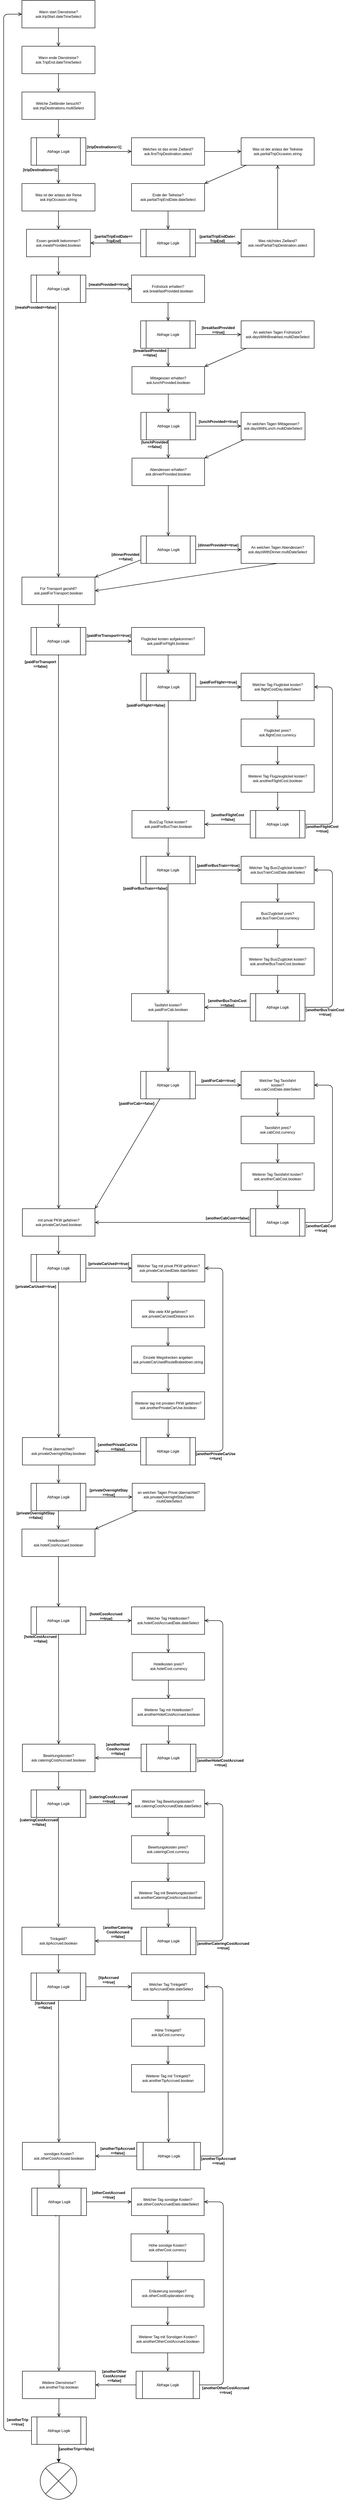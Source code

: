 <mxfile version="20.3.0" type="device"><diagram id="L4NvkSTI6OKeX2f231ty" name="Seite-1"><mxGraphModel dx="1673" dy="1018" grid="1" gridSize="10" guides="1" tooltips="1" connect="1" arrows="1" fold="1" page="1" pageScale="1" pageWidth="827" pageHeight="1169" math="0" shadow="0"><root><mxCell id="0"/><mxCell id="1" parent="0"/><mxCell id="OdwdN_yyzs8wkQzBcNnK-466" value="" style="edgeStyle=orthogonalEdgeStyle;rounded=0;orthogonalLoop=1;jettySize=auto;endArrow=open;endFill=0;fontFamily=Arial;fontSize=8;labelBackgroundColor=none;" parent="1" source="QfeDqmOQfvV1Y4iZlrYc-1" target="QfeDqmOQfvV1Y4iZlrYc-7" edge="1"><mxGeometry relative="1" as="geometry"/></mxCell><mxCell id="QfeDqmOQfvV1Y4iZlrYc-1" value="Wann start Dienstreise?&#10;ask.tripStart.dateTimeSelect" style="rounded=0;whiteSpace=wrap;fontColor=#000000;labelBackgroundColor=none;fontSize=8;fontFamily=Arial;" parent="1" vertex="1"><mxGeometry x="80" y="40" width="160" height="60" as="geometry"/></mxCell><mxCell id="OdwdN_yyzs8wkQzBcNnK-467" value="" style="edgeStyle=orthogonalEdgeStyle;rounded=0;orthogonalLoop=1;jettySize=auto;endArrow=open;endFill=0;fontFamily=Arial;fontSize=8;labelBackgroundColor=none;" parent="1" source="QfeDqmOQfvV1Y4iZlrYc-7" target="QfeDqmOQfvV1Y4iZlrYc-13" edge="1"><mxGeometry relative="1" as="geometry"/></mxCell><mxCell id="QfeDqmOQfvV1Y4iZlrYc-7" value="Wann ende Dienstreise?&#10;ask.TripEnd.dateTimeSelect" style="rounded=0;whiteSpace=wrap;fontColor=#000000;labelBackgroundColor=none;fontSize=8;fontFamily=Arial;" parent="1" vertex="1"><mxGeometry x="80" y="140" width="160" height="60" as="geometry"/></mxCell><mxCell id="OdwdN_yyzs8wkQzBcNnK-468" value="" style="edgeStyle=orthogonalEdgeStyle;rounded=0;orthogonalLoop=1;jettySize=auto;endArrow=open;endFill=0;fontFamily=Arial;fontSize=8;labelBackgroundColor=none;" parent="1" source="QfeDqmOQfvV1Y4iZlrYc-13" target="QfeDqmOQfvV1Y4iZlrYc-21" edge="1"><mxGeometry relative="1" as="geometry"/></mxCell><mxCell id="QfeDqmOQfvV1Y4iZlrYc-13" value="Welche Zielländer besucht?&#10;ask.tripDestinations.multiSelect" style="rounded=0;whiteSpace=wrap;fontColor=#000000;labelBackgroundColor=none;fontSize=8;fontFamily=Arial;" parent="1" vertex="1"><mxGeometry x="80" y="240" width="160" height="60" as="geometry"/></mxCell><mxCell id="QfeDqmOQfvV1Y4iZlrYc-23" value="[tripDestinations=1]" style="edgeStyle=orthogonalEdgeStyle;rounded=0;orthogonalLoop=1;jettySize=auto;strokeColor=default;fontStyle=1;fontColor=#000000;labelBackgroundColor=none;fontSize=8;fontFamily=Arial;endArrow=open;endFill=0;" parent="1" source="QfeDqmOQfvV1Y4iZlrYc-21" target="QfeDqmOQfvV1Y4iZlrYc-22" edge="1"><mxGeometry x="-0.5" y="-40" relative="1" as="geometry"><mxPoint as="offset"/></mxGeometry></mxCell><mxCell id="QfeDqmOQfvV1Y4iZlrYc-25" value="[tripDestinations&gt;1]" style="edgeStyle=orthogonalEdgeStyle;rounded=0;orthogonalLoop=1;jettySize=auto;strokeColor=default;fontStyle=1;fontColor=#000000;labelBackgroundColor=none;fontSize=8;fontFamily=Arial;endArrow=open;endFill=0;" parent="1" source="QfeDqmOQfvV1Y4iZlrYc-21" target="QfeDqmOQfvV1Y4iZlrYc-24" edge="1"><mxGeometry x="-0.2" y="10" relative="1" as="geometry"><mxPoint as="offset"/></mxGeometry></mxCell><mxCell id="QfeDqmOQfvV1Y4iZlrYc-21" value="Abfrage Logik" style="shape=process;whiteSpace=wrap;backgroundOutline=1;fontColor=#000000;labelBackgroundColor=none;fontSize=8;fontFamily=Arial;" parent="1" vertex="1"><mxGeometry x="100" y="340" width="120" height="60" as="geometry"/></mxCell><mxCell id="OdwdN_yyzs8wkQzBcNnK-475" value="" style="edgeStyle=none;rounded=0;orthogonalLoop=1;jettySize=auto;endArrow=open;endFill=0;fontFamily=Arial;fontSize=8;labelBackgroundColor=none;" parent="1" source="QfeDqmOQfvV1Y4iZlrYc-22" target="453" edge="1"><mxGeometry relative="1" as="geometry"/></mxCell><mxCell id="QfeDqmOQfvV1Y4iZlrYc-22" value="Was ist der anlass der Reise&#10;ask.tripOccasion.string" style="rounded=0;whiteSpace=wrap;fontColor=#000000;labelBackgroundColor=none;fontSize=8;fontFamily=Arial;" parent="1" vertex="1"><mxGeometry x="80" y="440" width="160" height="60" as="geometry"/></mxCell><mxCell id="OdwdN_yyzs8wkQzBcNnK-469" value="" style="edgeStyle=orthogonalEdgeStyle;rounded=0;orthogonalLoop=1;jettySize=auto;endArrow=open;endFill=0;fontFamily=Arial;fontSize=8;labelBackgroundColor=none;" parent="1" source="QfeDqmOQfvV1Y4iZlrYc-24" target="7" edge="1"><mxGeometry relative="1" as="geometry"/></mxCell><mxCell id="QfeDqmOQfvV1Y4iZlrYc-24" value="Welches ist das erste Zielland?&#10;ask.firstTripDestination.select" style="rounded=0;whiteSpace=wrap;fontColor=#000000;labelBackgroundColor=none;fontSize=8;fontFamily=Arial;" parent="1" vertex="1"><mxGeometry x="320" y="340" width="160" height="60" as="geometry"/></mxCell><mxCell id="OdwdN_yyzs8wkQzBcNnK-470" value="" style="rounded=0;orthogonalLoop=1;jettySize=auto;endArrow=open;endFill=0;fontFamily=Arial;fontSize=8;labelBackgroundColor=none;entryX=1;entryY=0;entryDx=0;entryDy=0;" parent="1" source="7" target="12" edge="1"><mxGeometry relative="1" as="geometry"/></mxCell><mxCell id="7" value="Was ist der anlass der Teilreise&#10;ask.partialTripOccasion.string" style="rounded=0;whiteSpace=wrap;fontColor=#000000;labelBackgroundColor=none;fontSize=8;fontFamily=Arial;" parent="1" vertex="1"><mxGeometry x="560" y="340" width="160" height="60" as="geometry"/></mxCell><mxCell id="24" value="" style="edgeStyle=none;fontStyle=1;fontColor=#000000;labelBackgroundColor=none;fontSize=8;fontFamily=Arial;endArrow=open;endFill=0;" parent="1" source="11" target="23" edge="1"><mxGeometry relative="1" as="geometry"/></mxCell><mxCell id="30" value="[partialTripEndDate&lt;&#10;TripEnd]" style="edgeLabel;align=center;verticalAlign=middle;resizable=0;points=[];fontColor=#000000;labelBackgroundColor=none;fontSize=8;fontFamily=Arial;fontStyle=1" parent="24" vertex="1" connectable="0"><mxGeometry x="0.256" y="-1" relative="1" as="geometry"><mxPoint x="-15" y="-11" as="offset"/></mxGeometry></mxCell><mxCell id="52" value="" style="edgeStyle=none;fontStyle=1;fontColor=#000000;labelBackgroundColor=none;fontSize=8;fontFamily=Arial;endArrow=open;endFill=0;" parent="1" source="11" target="453" edge="1"><mxGeometry relative="1" as="geometry"/></mxCell><mxCell id="360" value="[partialTripEndDate==&#10;TripEnd]" style="edgeLabel;align=center;verticalAlign=middle;resizable=0;points=[];fontColor=#000000;labelBackgroundColor=none;fontSize=8;fontFamily=Arial;fontStyle=1" parent="52" vertex="1" connectable="0"><mxGeometry x="-0.504" y="1" relative="1" as="geometry"><mxPoint x="-32" y="-11" as="offset"/></mxGeometry></mxCell><mxCell id="11" value="Abfrage Logik" style="shape=process;whiteSpace=wrap;backgroundOutline=1;fontColor=#000000;labelBackgroundColor=none;fontSize=8;fontFamily=Arial;" parent="1" vertex="1"><mxGeometry x="340" y="540" width="120" height="60" as="geometry"/></mxCell><mxCell id="OdwdN_yyzs8wkQzBcNnK-471" value="" style="edgeStyle=none;rounded=0;orthogonalLoop=1;jettySize=auto;endArrow=open;endFill=0;fontFamily=Arial;fontSize=8;labelBackgroundColor=none;" parent="1" source="12" target="11" edge="1"><mxGeometry relative="1" as="geometry"/></mxCell><mxCell id="12" value="Ende der Teilreise?&#10;ask.partialTripEndDate.dateSelect" style="rounded=0;whiteSpace=wrap;fontColor=#000000;labelBackgroundColor=none;fontSize=8;fontFamily=Arial;" parent="1" vertex="1"><mxGeometry x="320" y="440" width="160" height="60" as="geometry"/></mxCell><mxCell id="OdwdN_yyzs8wkQzBcNnK-473" value="" style="edgeStyle=none;rounded=0;orthogonalLoop=1;jettySize=auto;endArrow=open;endFill=0;fontFamily=Arial;fontSize=8;labelBackgroundColor=none;" parent="1" source="23" target="7" edge="1"><mxGeometry relative="1" as="geometry"/></mxCell><mxCell id="23" value="Was nächstes Zielland?&#10;ask.nextPartialTripDestination.select" style="rounded=0;whiteSpace=wrap;fontColor=#000000;labelBackgroundColor=none;fontSize=8;fontFamily=Arial;" parent="1" vertex="1"><mxGeometry x="560" y="540" width="160" height="60" as="geometry"/></mxCell><mxCell id="OdwdN_yyzs8wkQzBcNnK-476" value="" style="edgeStyle=none;rounded=0;orthogonalLoop=1;jettySize=auto;endArrow=open;endFill=0;fontFamily=Arial;fontSize=8;labelBackgroundColor=none;" parent="1" source="51" target="55" edge="1"><mxGeometry relative="1" as="geometry"/></mxCell><mxCell id="51" value="Frühstück erhalten?&#10;ask.breakfastProvided.boolean" style="rounded=0;whiteSpace=wrap;fontColor=#000000;labelBackgroundColor=none;fontSize=8;fontFamily=Arial;" parent="1" vertex="1"><mxGeometry x="320" y="640" width="160" height="60" as="geometry"/></mxCell><mxCell id="59" value="[breakfastProvided&#10;==true]" style="edgeStyle=none;fontStyle=1;fontColor=#000000;labelBackgroundColor=none;fontSize=8;fontFamily=Arial;endArrow=open;endFill=0;" parent="1" source="55" target="58" edge="1"><mxGeometry y="10" relative="1" as="geometry"><mxPoint as="offset"/><mxPoint x="400.0" y="770" as="sourcePoint"/><mxPoint x="480" y="770" as="targetPoint"/></mxGeometry></mxCell><mxCell id="66" value="[breakfastProvided&#10;==false]" style="edgeStyle=none;fontStyle=1;fontColor=#000000;labelBackgroundColor=none;fontSize=8;fontFamily=Arial;endArrow=open;endFill=0;" parent="1" source="55" target="64" edge="1"><mxGeometry x="-0.51" y="-40" relative="1" as="geometry"><mxPoint as="offset"/></mxGeometry></mxCell><mxCell id="55" value="Abfrage Logik" style="shape=process;whiteSpace=wrap;backgroundOutline=1;fontColor=#000000;labelBackgroundColor=none;fontSize=8;fontFamily=Arial;" parent="1" vertex="1"><mxGeometry x="340" y="740" width="120" height="60" as="geometry"/></mxCell><mxCell id="OdwdN_yyzs8wkQzBcNnK-479" value="" style="edgeStyle=none;rounded=0;orthogonalLoop=1;jettySize=auto;endArrow=open;endFill=0;fontFamily=Arial;fontSize=8;labelBackgroundColor=none;entryX=1;entryY=0;entryDx=0;entryDy=0;" parent="1" source="58" target="64" edge="1"><mxGeometry relative="1" as="geometry"/></mxCell><mxCell id="58" value="An welchen Tagen Frühstück?&#10;ask.daysWithBreakfast.multiDateSelect" style="rounded=0;whiteSpace=wrap;fontColor=#000000;labelBackgroundColor=none;fontSize=8;fontFamily=Arial;" parent="1" vertex="1"><mxGeometry x="560" y="740" width="160" height="60" as="geometry"/></mxCell><mxCell id="OdwdN_yyzs8wkQzBcNnK-477" value="" style="edgeStyle=none;rounded=0;orthogonalLoop=1;jettySize=auto;endArrow=open;endFill=0;fontFamily=Arial;fontSize=8;labelBackgroundColor=none;" parent="1" source="64" target="71" edge="1"><mxGeometry relative="1" as="geometry"/></mxCell><mxCell id="64" value="Mittagessen erhalten?&#10;ask.lunchProvided.boolean" style="rounded=0;whiteSpace=wrap;fontColor=#000000;labelBackgroundColor=none;fontSize=8;fontFamily=Arial;" parent="1" vertex="1"><mxGeometry x="321" y="840" width="159" height="60" as="geometry"/></mxCell><mxCell id="71" value="Abfrage Logik" style="shape=process;whiteSpace=wrap;backgroundOutline=1;fontColor=#000000;labelBackgroundColor=none;fontSize=8;fontFamily=Arial;" parent="1" vertex="1"><mxGeometry x="340.5" y="940" width="120" height="60" as="geometry"/></mxCell><mxCell id="75" value="[lunchProvided==true]" style="edgeStyle=none;fontStyle=1;fontColor=#000000;labelBackgroundColor=none;fontSize=8;fontFamily=Arial;endArrow=open;endFill=0;" parent="1" source="71" target="77" edge="1"><mxGeometry x="-0.005" y="10" relative="1" as="geometry"><mxPoint x="360" y="1040" as="sourcePoint"/><mxPoint as="offset"/></mxGeometry></mxCell><mxCell id="OdwdN_yyzs8wkQzBcNnK-478" value="" style="edgeStyle=none;rounded=0;orthogonalLoop=1;jettySize=auto;endArrow=open;endFill=0;fontFamily=Arial;fontSize=8;labelBackgroundColor=none;entryX=1;entryY=0;entryDx=0;entryDy=0;" parent="1" source="77" target="82" edge="1"><mxGeometry relative="1" as="geometry"/></mxCell><mxCell id="77" value="An welchen Tagen Mittagessen?&#10;ask.daysWithLunch.multiDateSelect" style="rounded=0;whiteSpace=wrap;fontColor=#000000;labelBackgroundColor=none;fontSize=8;fontFamily=Arial;" parent="1" vertex="1"><mxGeometry x="560" y="940" width="140" height="60" as="geometry"/></mxCell><mxCell id="80" value="[lunchProvided&#10;==false]" style="edgeStyle=none;fontStyle=1;fontColor=#000000;labelBackgroundColor=none;fontSize=8;fontFamily=Arial;endArrow=open;endFill=0;" parent="1" edge="1"><mxGeometry x="-0.5" y="-31" relative="1" as="geometry"><mxPoint x="400.5" y="1000" as="sourcePoint"/><mxPoint x="1" as="offset"/><mxPoint x="400.5" y="1040" as="targetPoint"/></mxGeometry></mxCell><mxCell id="OdwdN_yyzs8wkQzBcNnK-480" value="" style="edgeStyle=none;rounded=0;orthogonalLoop=1;jettySize=auto;endArrow=open;endFill=0;fontFamily=Arial;fontSize=8;labelBackgroundColor=none;" parent="1" source="82" target="86" edge="1"><mxGeometry relative="1" as="geometry"/></mxCell><mxCell id="82" value="Abendessen erhalten?&#10;ask.dinnerProvided.boolean" style="rounded=0;whiteSpace=wrap;fontColor=#000000;labelBackgroundColor=none;fontSize=8;fontFamily=Arial;" parent="1" vertex="1"><mxGeometry x="321" y="1040" width="159" height="60" as="geometry"/></mxCell><mxCell id="OdwdN_yyzs8wkQzBcNnK-482" value="" style="edgeStyle=none;rounded=0;orthogonalLoop=1;jettySize=auto;endArrow=open;endFill=0;fontFamily=Arial;fontSize=8;labelBackgroundColor=none;entryX=1;entryY=0;entryDx=0;entryDy=0;" parent="1" source="86" target="OdwdN_yyzs8wkQzBcNnK-481" edge="1"><mxGeometry relative="1" as="geometry"/></mxCell><mxCell id="OdwdN_yyzs8wkQzBcNnK-483" value="[dinnerProvided&#10;==false]" style="edgeLabel;align=center;verticalAlign=middle;resizable=0;points=[];fontFamily=Arial;fontSize=8;labelBackgroundColor=none;fontStyle=1" parent="OdwdN_yyzs8wkQzBcNnK-482" vertex="1" connectable="0"><mxGeometry x="0.327" y="-1" relative="1" as="geometry"><mxPoint x="33" y="-31" as="offset"/></mxGeometry></mxCell><mxCell id="86" value="Abfrage Logik" style="shape=process;whiteSpace=wrap;backgroundOutline=1;fontColor=#000000;labelBackgroundColor=none;fontSize=8;fontFamily=Arial;" parent="1" vertex="1"><mxGeometry x="340.5" y="1210" width="120" height="60" as="geometry"/></mxCell><mxCell id="87" value="[dinnerProvided==true]" style="edgeStyle=none;fontStyle=1;fontColor=#000000;labelBackgroundColor=none;fontSize=8;fontFamily=Arial;endArrow=open;endFill=0;" parent="1" source="86" target="89" edge="1"><mxGeometry x="-0.005" y="10" relative="1" as="geometry"><mxPoint x="360" y="1410" as="sourcePoint"/><mxPoint as="offset"/></mxGeometry></mxCell><mxCell id="OdwdN_yyzs8wkQzBcNnK-548" style="edgeStyle=none;rounded=0;orthogonalLoop=1;jettySize=auto;html=0;labelBackgroundColor=none;fontFamily=Arial;fontSize=8;fontColor=none;endArrow=open;endFill=0;exitX=0.5;exitY=1;exitDx=0;exitDy=0;entryX=1;entryY=0.5;entryDx=0;entryDy=0;" parent="1" source="89" target="OdwdN_yyzs8wkQzBcNnK-481" edge="1"><mxGeometry relative="1" as="geometry"/></mxCell><mxCell id="89" value="An welchen Tagen Abendessen?&#10;ask.daysWithDinner.multiDateSelect" style="rounded=0;whiteSpace=wrap;fontColor=#000000;labelBackgroundColor=none;fontSize=8;fontFamily=Arial;" parent="1" vertex="1"><mxGeometry x="560" y="1210" width="160" height="60" as="geometry"/></mxCell><mxCell id="OdwdN_yyzs8wkQzBcNnK-489" value="" style="edgeStyle=none;rounded=0;orthogonalLoop=1;jettySize=auto;html=0;labelBackgroundColor=none;fontFamily=Arial;fontSize=8;fontColor=none;endArrow=open;endFill=0;" parent="1" source="93" target="102" edge="1"><mxGeometry relative="1" as="geometry"><mxPoint x="340" y="1510" as="targetPoint"/></mxGeometry></mxCell><mxCell id="93" value="Flugticket kosten aufgekommen?&#10;ask.paidForFlight.boolean" style="rounded=0;whiteSpace=wrap;fontColor=#000000;labelBackgroundColor=none;fontSize=8;fontFamily=Arial;" parent="1" vertex="1"><mxGeometry x="320" y="1410" width="160" height="60" as="geometry"/></mxCell><mxCell id="106" value="" style="edgeStyle=none;fontStyle=1;fontColor=#000000;labelBackgroundColor=none;fontSize=8;fontFamily=Arial;endArrow=open;endFill=0;" parent="1" source="102" target="OdwdN_yyzs8wkQzBcNnK-535" edge="1"><mxGeometry relative="1" as="geometry"><mxPoint x="480" y="1540" as="targetPoint"/></mxGeometry></mxCell><mxCell id="110" value="[paidForFlight==true]" style="edgeLabel;align=center;verticalAlign=middle;resizable=0;points=[];fontColor=#000000;labelBackgroundColor=none;fontSize=8;fontFamily=Arial;fontStyle=1" parent="106" vertex="1" connectable="0"><mxGeometry x="0.376" y="2" relative="1" as="geometry"><mxPoint x="-19" y="-9" as="offset"/></mxGeometry></mxCell><mxCell id="OdwdN_yyzs8wkQzBcNnK-496" style="edgeStyle=none;rounded=0;orthogonalLoop=1;jettySize=auto;html=0;labelBackgroundColor=none;fontFamily=Arial;fontSize=8;fontColor=none;endArrow=open;endFill=0;" parent="1" source="102" target="108" edge="1"><mxGeometry relative="1" as="geometry"/></mxCell><mxCell id="OdwdN_yyzs8wkQzBcNnK-497" value="&lt;span style=&quot;&quot;&gt;[&lt;/span&gt;&lt;span style=&quot;&quot;&gt;paidForFlight&lt;/span&gt;&lt;span style=&quot;&quot;&gt;==false]&lt;/span&gt;" style="edgeLabel;html=1;align=center;verticalAlign=middle;resizable=0;points=[];fontSize=8;fontFamily=Arial;fontColor=none;labelBackgroundColor=none;fontStyle=1" parent="OdwdN_yyzs8wkQzBcNnK-496" vertex="1" connectable="0"><mxGeometry x="-0.447" y="2" relative="1" as="geometry"><mxPoint x="-52" y="-57" as="offset"/></mxGeometry></mxCell><mxCell id="102" value="Abfrage Logik" style="shape=process;whiteSpace=wrap;backgroundOutline=1;fontColor=#000000;labelBackgroundColor=none;fontSize=8;fontFamily=Arial;" parent="1" vertex="1"><mxGeometry x="340.5" y="1510" width="120" height="60" as="geometry"/></mxCell><mxCell id="156" value="" style="edgeStyle=none;fontStyle=1;fontColor=#000000;labelBackgroundColor=none;fontSize=8;fontFamily=Arial;" parent="1" edge="1"><mxGeometry relative="1" as="geometry"><mxPoint x="60" y="2268" as="sourcePoint"/><mxPoint x="60" y="2268" as="targetPoint"/></mxGeometry></mxCell><mxCell id="108" value="Bus/Zug Ticket kosten?&#10;ask.paidForBusTrain.boolean" style="rounded=0;whiteSpace=wrap;fontColor=#000000;labelBackgroundColor=none;fontSize=8;fontFamily=Arial;" parent="1" vertex="1"><mxGeometry x="321" y="1810" width="159" height="60" as="geometry"/></mxCell><mxCell id="136" value="[paidForBusTrain==true]" style="edgeStyle=none;fontStyle=1;fontColor=#000000;labelBackgroundColor=none;fontSize=8;fontFamily=Arial;endArrow=open;endFill=0;" parent="1" source="138" target="200" edge="1"><mxGeometry y="10" relative="1" as="geometry"><mxPoint as="offset"/><mxPoint x="200" y="2398" as="targetPoint"/></mxGeometry></mxCell><mxCell id="137" value="&#10;[paidForBusTrain==false]&#10;" style="edgeStyle=none;fontStyle=1;fontColor=#000000;labelBackgroundColor=none;fontSize=8;fontFamily=Arial;endArrow=open;endFill=0;" parent="1" source="138" target="145" edge="1"><mxGeometry x="-0.917" y="-50" relative="1" as="geometry"><mxPoint as="offset"/></mxGeometry></mxCell><mxCell id="138" value="Abfrage Logik" style="shape=process;whiteSpace=wrap;backgroundOutline=1;fontColor=#000000;labelBackgroundColor=none;fontSize=8;fontFamily=Arial;" parent="1" vertex="1"><mxGeometry x="340" y="1910" width="120" height="60" as="geometry"/></mxCell><mxCell id="OdwdN_yyzs8wkQzBcNnK-555" value="" style="edgeStyle=none;rounded=0;orthogonalLoop=1;jettySize=auto;html=0;labelBackgroundColor=none;fontFamily=Arial;fontSize=8;fontColor=none;endArrow=open;endFill=0;" parent="1" source="145" target="162" edge="1"><mxGeometry relative="1" as="geometry"/></mxCell><mxCell id="145" value="Taxifahrt kosten?&#10;ask.paidForCab.boolean" style="rounded=0;whiteSpace=wrap;fontColor=#000000;labelBackgroundColor=none;fontSize=8;fontFamily=Arial;" parent="1" vertex="1"><mxGeometry x="320" y="2210" width="160" height="60" as="geometry"/></mxCell><mxCell id="159" value="&#10;[paidForCab==true]&#10;" style="edgeStyle=none;fontStyle=1;fontColor=#000000;labelBackgroundColor=none;fontSize=8;fontFamily=Arial;endArrow=open;endFill=0;" parent="1" source="162" target="223" edge="1"><mxGeometry y="10" relative="1" as="geometry"><mxPoint as="offset"/><mxPoint x="200" y="2966" as="targetPoint"/></mxGeometry></mxCell><mxCell id="160" value="" style="edgeStyle=none;fontStyle=1;fontColor=#000000;labelBackgroundColor=none;fontSize=8;fontFamily=Arial;endArrow=open;endFill=0;entryX=1;entryY=0;entryDx=0;entryDy=0;" parent="1" source="162" target="239" edge="1"><mxGeometry relative="1" as="geometry"><mxPoint x="60" y="3036" as="targetPoint"/></mxGeometry></mxCell><mxCell id="161" value="[paidForCab==false]" style="edgeLabel;align=center;verticalAlign=middle;resizable=0;points=[];fontColor=#000000;labelBackgroundColor=none;fontSize=8;fontFamily=Arial;fontStyle=1" parent="160" vertex="1" connectable="0"><mxGeometry x="-0.55" y="1" relative="1" as="geometry"><mxPoint x="-20" y="-45" as="offset"/></mxGeometry></mxCell><mxCell id="162" value="Abfrage Logik" style="shape=process;whiteSpace=wrap;backgroundOutline=1;fontColor=#000000;labelBackgroundColor=none;fontSize=8;fontFamily=Arial;" parent="1" vertex="1"><mxGeometry x="340" y="2380" width="120" height="60" as="geometry"/></mxCell><mxCell id="OdwdN_yyzs8wkQzBcNnK-553" value="" style="edgeStyle=none;rounded=0;orthogonalLoop=1;jettySize=auto;html=0;labelBackgroundColor=none;fontFamily=Arial;fontSize=8;fontColor=none;endArrow=open;endFill=0;" parent="1" source="195" target="205" edge="1"><mxGeometry relative="1" as="geometry"/></mxCell><mxCell id="OdwdN_yyzs8wkQzBcNnK-552" value="" style="edgeStyle=none;rounded=0;orthogonalLoop=1;jettySize=auto;html=0;labelBackgroundColor=none;fontFamily=Arial;fontSize=8;fontColor=none;endArrow=open;endFill=0;" parent="1" source="200" target="195" edge="1"><mxGeometry relative="1" as="geometry"/></mxCell><mxCell id="200" value="Welcher Tag Bus/Zugticket kosten?&#10;ask.busTrainCostDate.dateSelect" style="rounded=0;whiteSpace=wrap;fontColor=#000000;labelBackgroundColor=none;fontSize=8;fontFamily=Arial;" parent="1" vertex="1"><mxGeometry x="560" y="1910" width="160" height="60" as="geometry"/></mxCell><mxCell id="OdwdN_yyzs8wkQzBcNnK-554" value="" style="edgeStyle=none;rounded=0;orthogonalLoop=1;jettySize=auto;html=0;labelBackgroundColor=none;fontFamily=Arial;fontSize=8;fontColor=none;endArrow=open;endFill=0;" parent="1" source="205" target="210" edge="1"><mxGeometry relative="1" as="geometry"/></mxCell><mxCell id="215" value="" style="edgeStyle=none;fontStyle=1;fontColor=#000000;labelBackgroundColor=none;fontSize=8;fontFamily=Arial;endArrow=open;endFill=0;" parent="1" source="210" target="145" edge="1"><mxGeometry relative="1" as="geometry"/></mxCell><mxCell id="238" value="[anotherBusTrainCost&#10;==false]" style="edgeLabel;align=center;verticalAlign=middle;resizable=0;points=[];fontColor=#000000;labelBackgroundColor=none;fontSize=8;fontFamily=Arial;fontStyle=1" parent="215" vertex="1" connectable="0"><mxGeometry x="-0.63" y="-4" relative="1" as="geometry"><mxPoint x="-32" y="-6" as="offset"/></mxGeometry></mxCell><mxCell id="210" value="Abfrage Logik" style="shape=process;whiteSpace=wrap;backgroundOutline=1;fontColor=#000000;labelBackgroundColor=none;fontSize=8;fontFamily=Arial;" parent="1" vertex="1"><mxGeometry x="580" y="2210" width="120" height="60" as="geometry"/></mxCell><mxCell id="OdwdN_yyzs8wkQzBcNnK-557" value="" style="edgeStyle=none;rounded=0;orthogonalLoop=1;jettySize=auto;html=0;labelBackgroundColor=none;fontFamily=Arial;fontSize=8;fontColor=none;endArrow=open;endFill=0;" parent="1" source="218" target="228" edge="1"><mxGeometry relative="1" as="geometry"/></mxCell><mxCell id="218" value="Taxisfahrt preis?&#10;ask.cabCost.currency" style="rounded=0;whiteSpace=wrap;fontColor=#000000;labelBackgroundColor=none;fontSize=8;fontFamily=Arial;" parent="1" vertex="1"><mxGeometry x="560" y="2478" width="160" height="60" as="geometry"/></mxCell><mxCell id="OdwdN_yyzs8wkQzBcNnK-556" value="" style="edgeStyle=none;rounded=0;orthogonalLoop=1;jettySize=auto;html=0;labelBackgroundColor=none;fontFamily=Arial;fontSize=8;fontColor=none;endArrow=open;endFill=0;" parent="1" source="223" target="218" edge="1"><mxGeometry relative="1" as="geometry"/></mxCell><mxCell id="223" value="Welcher Tag Taxisfahrt&#10;kosten?&#10;ask.cabCostDate.dateSelect" style="rounded=0;whiteSpace=wrap;fontColor=#000000;labelBackgroundColor=none;fontSize=8;fontFamily=Arial;" parent="1" vertex="1"><mxGeometry x="560" y="2380" width="160" height="60" as="geometry"/></mxCell><mxCell id="OdwdN_yyzs8wkQzBcNnK-558" value="" style="edgeStyle=none;rounded=0;orthogonalLoop=1;jettySize=auto;html=0;labelBackgroundColor=none;fontFamily=Arial;fontSize=8;fontColor=none;endArrow=open;endFill=0;" parent="1" source="228" target="235" edge="1"><mxGeometry relative="1" as="geometry"/></mxCell><mxCell id="228" value="Weiterer Tag Taxisfahrt kosten?&#10;ask.anotherCabCost.boolean" style="rounded=0;whiteSpace=wrap;fontColor=#000000;labelBackgroundColor=none;fontSize=8;fontFamily=Arial;" parent="1" vertex="1"><mxGeometry x="560" y="2580" width="160" height="60" as="geometry"/></mxCell><mxCell id="232" value="" style="edgeStyle=none;fontStyle=1;fontColor=#000000;labelBackgroundColor=none;fontSize=8;fontFamily=Arial;endArrow=open;endFill=0;" parent="1" source="235" target="223" edge="1"><mxGeometry relative="1" as="geometry"><Array as="points"><mxPoint x="760" y="2710"/><mxPoint x="760" y="2410"/></Array></mxGeometry></mxCell><mxCell id="233" value="[anotherCabCost&#10;==true]" style="edgeLabel;align=center;verticalAlign=middle;resizable=0;points=[];fontColor=#000000;labelBackgroundColor=none;fontSize=8;fontFamily=Arial;fontStyle=1" parent="232" vertex="1" connectable="0"><mxGeometry x="-0.843" y="-2" relative="1" as="geometry"><mxPoint x="3" y="10" as="offset"/></mxGeometry></mxCell><mxCell id="234" value="" style="edgeStyle=none;fontStyle=1;fontColor=#000000;labelBackgroundColor=none;fontSize=8;fontFamily=Arial;endArrow=open;endFill=0;" parent="1" source="235" target="239" edge="1"><mxGeometry relative="1" as="geometry"><mxPoint x="120" y="3266" as="targetPoint"/></mxGeometry></mxCell><mxCell id="236" value="[anotherCabCost==false]" style="edgeLabel;align=center;verticalAlign=middle;resizable=0;points=[];fontColor=#000000;labelBackgroundColor=none;fontSize=8;fontFamily=Arial;fontStyle=1" parent="234" vertex="1" connectable="0"><mxGeometry x="-0.6" y="4" relative="1" as="geometry"><mxPoint x="18" y="-14" as="offset"/></mxGeometry></mxCell><mxCell id="235" value="Abfrage Logik" style="shape=process;whiteSpace=wrap;backgroundOutline=1;fontColor=#000000;labelBackgroundColor=none;fontSize=8;fontFamily=Arial;" parent="1" vertex="1"><mxGeometry x="580" y="2680" width="120" height="60" as="geometry"/></mxCell><mxCell id="OdwdN_yyzs8wkQzBcNnK-560" value="" style="edgeStyle=none;rounded=0;orthogonalLoop=1;jettySize=auto;html=0;labelBackgroundColor=none;fontFamily=Arial;fontSize=8;fontColor=none;endArrow=open;endFill=0;" parent="1" source="239" target="243" edge="1"><mxGeometry relative="1" as="geometry"/></mxCell><mxCell id="239" value="mit privat PKW gefahren?&#10;ask.privateCarUsed.boolean" style="rounded=0;whiteSpace=wrap;fontColor=#000000;labelBackgroundColor=none;fontSize=8;fontFamily=Arial;" parent="1" vertex="1"><mxGeometry x="81" y="2680" width="159" height="60" as="geometry"/></mxCell><mxCell id="247" value="[privateCarUsed==true]" style="edgeStyle=none;fontStyle=1;fontColor=#000000;labelBackgroundColor=none;fontSize=8;fontFamily=Arial;endArrow=open;endFill=0;" parent="1" source="243" target="246" edge="1"><mxGeometry x="-0.005" y="10" relative="1" as="geometry"><mxPoint as="offset"/></mxGeometry></mxCell><mxCell id="275" value="" style="edgeStyle=none;fontStyle=1;fontColor=#000000;labelBackgroundColor=none;fontSize=8;fontFamily=Arial;endArrow=open;endFill=0;" parent="1" source="243" target="274" edge="1"><mxGeometry relative="1" as="geometry"/></mxCell><mxCell id="OdwdN_yyzs8wkQzBcNnK-608" value="&lt;div&gt;[privateCarUsed&lt;span style=&quot;background-color: initial;&quot;&gt;==true]&lt;/span&gt;&lt;/div&gt;" style="edgeLabel;html=1;align=center;verticalAlign=middle;resizable=0;points=[];fontSize=8;fontFamily=Arial;fontColor=none;labelBackgroundColor=none;fontStyle=1" parent="275" vertex="1" connectable="0"><mxGeometry x="-0.703" y="-1" relative="1" as="geometry"><mxPoint x="-49" y="-41" as="offset"/></mxGeometry></mxCell><mxCell id="243" value="Abfrage Logik" style="shape=process;whiteSpace=wrap;backgroundOutline=1;fontColor=#000000;labelBackgroundColor=none;fontSize=8;fontFamily=Arial;" parent="1" vertex="1"><mxGeometry x="100" y="2780" width="120" height="60" as="geometry"/></mxCell><mxCell id="OdwdN_yyzs8wkQzBcNnK-563" value="" style="edgeStyle=none;rounded=0;orthogonalLoop=1;jettySize=auto;html=0;labelBackgroundColor=none;fontFamily=Arial;fontSize=8;fontColor=none;endArrow=open;endFill=0;" parent="1" source="246" target="252" edge="1"><mxGeometry relative="1" as="geometry"/></mxCell><mxCell id="246" value="Welcher Tag mit privat PKW gefahren?&#10;ask.privateCarUsedDate.dateSelect" style="rounded=0;whiteSpace=wrap;fontColor=#000000;labelBackgroundColor=none;fontSize=8;fontFamily=Arial;" parent="1" vertex="1"><mxGeometry x="320.5" y="2780" width="160" height="60" as="geometry"/></mxCell><mxCell id="OdwdN_yyzs8wkQzBcNnK-564" value="" style="edgeStyle=none;rounded=0;orthogonalLoop=1;jettySize=auto;html=0;labelBackgroundColor=none;fontFamily=Arial;fontSize=8;fontColor=none;endArrow=open;endFill=0;" parent="1" source="252" target="257" edge="1"><mxGeometry relative="1" as="geometry"/></mxCell><mxCell id="252" value="Wie viele KM gefahren?&#10;ask.privateCarUsedDistance.km" style="rounded=0;whiteSpace=wrap;fontColor=#000000;labelBackgroundColor=none;fontSize=8;fontFamily=Arial;" parent="1" vertex="1"><mxGeometry x="320" y="2880" width="160" height="60" as="geometry"/></mxCell><mxCell id="OdwdN_yyzs8wkQzBcNnK-567" value="" style="edgeStyle=none;rounded=0;orthogonalLoop=1;jettySize=auto;html=0;labelBackgroundColor=none;fontFamily=Arial;fontSize=8;fontColor=none;endArrow=open;endFill=0;" parent="1" source="257" target="262" edge="1"><mxGeometry relative="1" as="geometry"/></mxCell><mxCell id="257" value="Einzele Wegstrecken angeben&#10;ask.privateCarUsedRouteBrakedown.string" style="rounded=0;whiteSpace=wrap;fontColor=#000000;labelBackgroundColor=none;fontSize=8;fontFamily=Arial;" parent="1" vertex="1"><mxGeometry x="320" y="2980" width="160" height="60" as="geometry"/></mxCell><mxCell id="OdwdN_yyzs8wkQzBcNnK-566" value="" style="edgeStyle=none;rounded=0;orthogonalLoop=1;jettySize=auto;html=0;labelBackgroundColor=none;fontFamily=Arial;fontSize=8;fontColor=none;endArrow=open;endFill=0;" parent="1" source="262" target="267" edge="1"><mxGeometry relative="1" as="geometry"/></mxCell><mxCell id="262" value="Weiterer tag mit privaten PKW gefahren?&#10;ask.anotherPrivateCarUse.boolean" style="rounded=0;whiteSpace=wrap;fontColor=#000000;labelBackgroundColor=none;fontSize=8;fontFamily=Arial;" parent="1" vertex="1"><mxGeometry x="321" y="3080" width="159" height="60" as="geometry"/></mxCell><mxCell id="269" value="" style="edgeStyle=none;fontStyle=1;fontColor=#000000;labelBackgroundColor=none;fontSize=8;fontFamily=Arial;endArrow=open;endFill=0;" parent="1" source="267" target="246" edge="1"><mxGeometry relative="1" as="geometry"><Array as="points"><mxPoint x="520" y="3210"/><mxPoint x="520" y="2810"/></Array><mxPoint x="610" y="2790" as="targetPoint"/></mxGeometry></mxCell><mxCell id="272" value="[anotherPrivateCarUse&#10;==ture]" style="edgeLabel;align=center;verticalAlign=middle;resizable=0;points=[];fontColor=#000000;labelBackgroundColor=none;fontSize=8;fontFamily=Arial;fontStyle=1" parent="269" vertex="1" connectable="0"><mxGeometry x="-0.939" y="1" relative="1" as="geometry"><mxPoint x="29" y="11" as="offset"/></mxGeometry></mxCell><mxCell id="270" value="" style="edgeStyle=none;fontStyle=1;fontColor=#000000;labelBackgroundColor=none;fontSize=8;fontFamily=Arial;endArrow=open;endFill=0;" parent="1" source="267" target="274" edge="1"><mxGeometry relative="1" as="geometry"><mxPoint x="140" y="3864" as="targetPoint"/></mxGeometry></mxCell><mxCell id="273" value="[anotherPrivateCarUse&#10;==false]" style="edgeLabel;align=center;verticalAlign=middle;resizable=0;points=[];fontColor=#000000;labelBackgroundColor=none;fontSize=8;fontFamily=Arial;fontStyle=1" parent="270" vertex="1" connectable="0"><mxGeometry x="-0.728" y="5" relative="1" as="geometry"><mxPoint x="-37" y="-15" as="offset"/></mxGeometry></mxCell><mxCell id="267" value="Abfrage Logik" style="shape=process;whiteSpace=wrap;backgroundOutline=1;fontColor=#000000;labelBackgroundColor=none;fontSize=8;fontFamily=Arial;" parent="1" vertex="1"><mxGeometry x="340" y="3180" width="120" height="60" as="geometry"/></mxCell><mxCell id="OdwdN_yyzs8wkQzBcNnK-569" value="" style="edgeStyle=none;rounded=0;orthogonalLoop=1;jettySize=auto;html=0;labelBackgroundColor=none;fontFamily=Arial;fontSize=8;fontColor=none;endArrow=open;endFill=0;" parent="1" source="274" target="279" edge="1"><mxGeometry relative="1" as="geometry"/></mxCell><mxCell id="274" value="Privat übernachtet?&#10;ask.privateOvernightStay.boolean" style="rounded=0;whiteSpace=wrap;fontColor=#000000;labelBackgroundColor=none;fontSize=8;fontFamily=Arial;" parent="1" vertex="1"><mxGeometry x="81" y="3180" width="159" height="60" as="geometry"/></mxCell><mxCell id="282" value="[privateOvernightStay&#10;==true]" style="edgeStyle=none;fontStyle=1;fontColor=#000000;labelBackgroundColor=none;fontSize=8;fontFamily=Arial;endArrow=open;endFill=0;" parent="1" source="279" target="281" edge="1"><mxGeometry x="-0.015" y="10" relative="1" as="geometry"><mxPoint as="offset"/></mxGeometry></mxCell><mxCell id="287" value="[privateOvernightStay&#10;==false]" style="edgeStyle=none;fontStyle=1;fontColor=#000000;labelBackgroundColor=none;fontSize=8;fontFamily=Arial;endArrow=open;endFill=0;" parent="1" edge="1"><mxGeometry x="-0.5" y="-50" relative="1" as="geometry"><mxPoint as="offset"/><mxPoint x="160" y="3340" as="sourcePoint"/><mxPoint x="160" y="3380" as="targetPoint"/></mxGeometry></mxCell><mxCell id="279" value="Abfrage Logik" style="shape=process;whiteSpace=wrap;backgroundOutline=1;fontColor=#000000;labelBackgroundColor=none;fontSize=8;fontFamily=Arial;" parent="1" vertex="1"><mxGeometry x="100" y="3280" width="120" height="60" as="geometry"/></mxCell><mxCell id="281" value="an welchen Tagen Privat übernachtet?&#10;ask.privateOvernightStayDates&#10;.multiDateSelect" style="rounded=0;whiteSpace=wrap;fontColor=#000000;labelBackgroundColor=none;fontSize=8;fontFamily=Arial;" parent="1" vertex="1"><mxGeometry x="321.5" y="3280" width="159" height="60" as="geometry"/></mxCell><mxCell id="323" value="" style="edgeStyle=none;fontStyle=1;fontColor=#000000;labelBackgroundColor=none;fontSize=8;fontFamily=Arial;endArrow=open;endFill=0;" parent="1" source="292" target="308" edge="1"><mxGeometry relative="1" as="geometry"/></mxCell><mxCell id="356" value="[hotelCostAccrued&#10;==true]" style="edgeLabel;align=center;verticalAlign=middle;resizable=0;points=[];fontColor=#000000;labelBackgroundColor=none;fontSize=8;fontFamily=Arial;fontStyle=1" parent="323" vertex="1" connectable="0"><mxGeometry x="-0.536" y="-3" relative="1" as="geometry"><mxPoint x="21" y="-13" as="offset"/></mxGeometry></mxCell><mxCell id="326" value="" style="edgeStyle=none;fontStyle=1;fontColor=#000000;labelBackgroundColor=none;fontSize=8;fontFamily=Arial;endArrow=open;endFill=0;" parent="1" source="292" target="322" edge="1"><mxGeometry relative="1" as="geometry"/></mxCell><mxCell id="357" value="[hotelCostAccrued&#10;==false]" style="edgeLabel;align=center;verticalAlign=middle;resizable=0;points=[];fontColor=#000000;labelBackgroundColor=none;fontSize=8;fontFamily=Arial;fontStyle=1" parent="326" vertex="1" connectable="0"><mxGeometry x="-0.199" y="3" relative="1" as="geometry"><mxPoint x="-43" y="-86" as="offset"/></mxGeometry></mxCell><mxCell id="292" value="Abfrage Logik" style="shape=process;whiteSpace=wrap;backgroundOutline=1;fontColor=#000000;labelBackgroundColor=none;fontSize=8;fontFamily=Arial;" parent="1" vertex="1"><mxGeometry x="100" y="3550" width="120" height="60" as="geometry"/></mxCell><mxCell id="OdwdN_yyzs8wkQzBcNnK-572" value="" style="edgeStyle=none;rounded=0;orthogonalLoop=1;jettySize=auto;html=0;labelBackgroundColor=none;fontFamily=Arial;fontSize=8;fontColor=none;endArrow=open;endFill=0;" parent="1" source="303" target="313" edge="1"><mxGeometry relative="1" as="geometry"/></mxCell><mxCell id="303" value="Hotelkosten preis?&#10;ask.hotelCost.currency" style="rounded=0;whiteSpace=wrap;fontColor=#000000;labelBackgroundColor=none;fontSize=8;fontFamily=Arial;" parent="1" vertex="1"><mxGeometry x="321.5" y="3650" width="158.5" height="60" as="geometry"/></mxCell><mxCell id="OdwdN_yyzs8wkQzBcNnK-571" value="" style="edgeStyle=none;rounded=0;orthogonalLoop=1;jettySize=auto;html=0;labelBackgroundColor=none;fontFamily=Arial;fontSize=8;fontColor=none;endArrow=open;endFill=0;" parent="1" source="308" target="303" edge="1"><mxGeometry relative="1" as="geometry"/></mxCell><mxCell id="308" value="Welcher Tag Hotelkosten?&#10;ask.hotelCostAccruedDate.dateSelect" style="rounded=0;whiteSpace=wrap;fontColor=#000000;labelBackgroundColor=none;fontSize=8;fontFamily=Arial;" parent="1" vertex="1"><mxGeometry x="320" y="3550" width="160" height="60" as="geometry"/></mxCell><mxCell id="OdwdN_yyzs8wkQzBcNnK-573" value="" style="edgeStyle=none;rounded=0;orthogonalLoop=1;jettySize=auto;html=0;labelBackgroundColor=none;fontFamily=Arial;fontSize=8;fontColor=none;endArrow=open;endFill=0;" parent="1" source="313" target="321" edge="1"><mxGeometry relative="1" as="geometry"/></mxCell><mxCell id="313" value="Weiterer Tag mit Hotelkosten?&#10;ask.anotherHotelCostAccrued.boolean" style="rounded=0;whiteSpace=wrap;fontColor=#000000;labelBackgroundColor=none;fontSize=8;fontFamily=Arial;" parent="1" vertex="1"><mxGeometry x="321.5" y="3750" width="158.5" height="60" as="geometry"/></mxCell><mxCell id="317" value="" style="edgeStyle=none;fontStyle=1;fontColor=#000000;labelBackgroundColor=none;fontSize=8;fontFamily=Arial;entryX=1;entryY=0.5;entryDx=0;entryDy=0;endArrow=open;endFill=0;" parent="1" source="321" target="308" edge="1"><mxGeometry relative="1" as="geometry"><Array as="points"><mxPoint x="520" y="3880"/><mxPoint x="520" y="3580"/></Array></mxGeometry></mxCell><mxCell id="318" value="[anotherHotelCostAccrued&#10;==true]" style="edgeLabel;align=center;verticalAlign=middle;resizable=0;points=[];fontColor=#000000;labelBackgroundColor=none;fontSize=8;fontFamily=Arial;fontStyle=1" parent="317" vertex="1" connectable="0"><mxGeometry x="-0.843" y="-2" relative="1" as="geometry"><mxPoint x="22" y="8" as="offset"/></mxGeometry></mxCell><mxCell id="319" value="" style="edgeStyle=none;fontStyle=1;fontColor=#000000;labelBackgroundColor=none;fontSize=8;fontFamily=Arial;endArrow=open;endFill=0;" parent="1" source="321" target="322" edge="1"><mxGeometry relative="1" as="geometry"><mxPoint x="190" y="3930" as="targetPoint"/></mxGeometry></mxCell><mxCell id="320" value="[anotherHotel&#10;CostAccrued&#10;==false]" style="edgeLabel;align=center;verticalAlign=middle;resizable=0;points=[];fontColor=#000000;labelBackgroundColor=none;fontSize=8;fontFamily=Arial;fontStyle=1" parent="319" vertex="1" connectable="0"><mxGeometry x="-0.6" y="4" relative="1" as="geometry"><mxPoint x="-31" y="-24" as="offset"/></mxGeometry></mxCell><mxCell id="321" value="Abfrage Logik" style="shape=process;whiteSpace=wrap;backgroundOutline=1;fontColor=#000000;labelBackgroundColor=none;fontSize=8;fontFamily=Arial;" parent="1" vertex="1"><mxGeometry x="341" y="3850" width="120" height="60" as="geometry"/></mxCell><mxCell id="OdwdN_yyzs8wkQzBcNnK-577" value="" style="edgeStyle=none;rounded=0;orthogonalLoop=1;jettySize=auto;html=0;labelBackgroundColor=none;fontFamily=Arial;fontSize=8;fontColor=none;endArrow=open;endFill=0;" parent="1" source="322" target="334" edge="1"><mxGeometry relative="1" as="geometry"/></mxCell><mxCell id="322" value="Bewirtungskosten?&#10;ask.cateringCostAccrued.boolean" style="rounded=0;whiteSpace=wrap;fontColor=#000000;labelBackgroundColor=none;fontSize=8;fontFamily=Arial;" parent="1" vertex="1"><mxGeometry x="81" y="3850" width="159" height="60" as="geometry"/></mxCell><mxCell id="332" value="&#10;[cateringCostAccrued&#10;==true]&#10;" style="edgeStyle=none;fontStyle=1;fontColor=#000000;labelBackgroundColor=none;fontSize=8;fontFamily=Arial;endArrow=open;endFill=0;" parent="1" source="334" target="341" edge="1"><mxGeometry y="10" relative="1" as="geometry"><mxPoint as="offset"/></mxGeometry></mxCell><mxCell id="333" value="" style="edgeStyle=none;fontStyle=1;fontColor=#000000;labelBackgroundColor=none;fontSize=8;fontFamily=Arial;endArrow=open;endFill=0;" parent="1" source="334" target="355" edge="1"><mxGeometry relative="1" as="geometry"/></mxCell><mxCell id="359" value="[cateringCostAccrued&#10;==false]" style="edgeLabel;align=center;verticalAlign=middle;resizable=0;points=[];fontColor=#000000;labelBackgroundColor=none;fontSize=8;fontFamily=Arial;fontStyle=1" parent="333" vertex="1" connectable="0"><mxGeometry x="-0.633" relative="1" as="geometry"><mxPoint x="-43" y="-34" as="offset"/></mxGeometry></mxCell><mxCell id="334" value="Abfrage Logik" style="shape=process;whiteSpace=wrap;backgroundOutline=1;fontColor=#000000;labelBackgroundColor=none;fontSize=8;fontFamily=Arial;" parent="1" vertex="1"><mxGeometry x="100" y="3950" width="120" height="60" as="geometry"/></mxCell><mxCell id="OdwdN_yyzs8wkQzBcNnK-575" value="" style="edgeStyle=none;rounded=0;orthogonalLoop=1;jettySize=auto;html=0;labelBackgroundColor=none;fontFamily=Arial;fontSize=8;fontColor=none;endArrow=open;endFill=0;" parent="1" source="336" target="346" edge="1"><mxGeometry relative="1" as="geometry"/></mxCell><mxCell id="336" value="Bewirtungskosten preis?&#10;ask.cateringCost.currency" style="rounded=0;whiteSpace=wrap;fontColor=#000000;labelBackgroundColor=none;fontSize=8;fontFamily=Arial;" parent="1" vertex="1"><mxGeometry x="320" y="4050" width="160" height="60" as="geometry"/></mxCell><mxCell id="OdwdN_yyzs8wkQzBcNnK-574" value="" style="edgeStyle=none;rounded=0;orthogonalLoop=1;jettySize=auto;html=0;labelBackgroundColor=none;fontFamily=Arial;fontSize=8;fontColor=none;endArrow=open;endFill=0;" parent="1" source="341" target="336" edge="1"><mxGeometry relative="1" as="geometry"/></mxCell><mxCell id="341" value="Welcher Tag Bewirtungskosten?&#10;ask.cateringCostAccruedDate.dateSelect" style="rounded=0;whiteSpace=wrap;fontColor=#000000;labelBackgroundColor=none;fontSize=8;fontFamily=Arial;" parent="1" vertex="1"><mxGeometry x="320" y="3950" width="160" height="60" as="geometry"/></mxCell><mxCell id="OdwdN_yyzs8wkQzBcNnK-576" value="" style="edgeStyle=none;rounded=0;orthogonalLoop=1;jettySize=auto;html=0;labelBackgroundColor=none;fontFamily=Arial;fontSize=8;fontColor=none;endArrow=open;endFill=0;" parent="1" source="346" target="354" edge="1"><mxGeometry relative="1" as="geometry"/></mxCell><mxCell id="346" value="Weiterer Tag mit Bewirtungskosten?&#10;ask.anotherCateringCostAccrued.boolean" style="rounded=0;whiteSpace=wrap;fontColor=#000000;labelBackgroundColor=none;fontSize=8;fontFamily=Arial;" parent="1" vertex="1"><mxGeometry x="320" y="4150" width="160" height="60" as="geometry"/></mxCell><mxCell id="350" value="" style="edgeStyle=none;fontStyle=1;fontColor=#000000;labelBackgroundColor=none;fontSize=8;fontFamily=Arial;endArrow=open;endFill=0;" parent="1" source="354" target="341" edge="1"><mxGeometry relative="1" as="geometry"><Array as="points"><mxPoint x="520" y="4280"/><mxPoint x="520" y="3980"/></Array></mxGeometry></mxCell><mxCell id="351" value="[anotherCateringCostAccrued&#10;==true]" style="edgeLabel;align=center;verticalAlign=middle;resizable=0;points=[];fontColor=#000000;labelBackgroundColor=none;fontSize=8;fontFamily=Arial;fontStyle=1" parent="350" vertex="1" connectable="0"><mxGeometry x="-0.843" y="-2" relative="1" as="geometry"><mxPoint x="28" y="8" as="offset"/></mxGeometry></mxCell><mxCell id="352" value="" style="edgeStyle=none;fontStyle=1;fontColor=#000000;labelBackgroundColor=none;fontSize=8;fontFamily=Arial;endArrow=open;endFill=0;" parent="1" source="354" target="355" edge="1"><mxGeometry relative="1" as="geometry"><mxPoint x="210" y="4380" as="targetPoint"/></mxGeometry></mxCell><mxCell id="353" value="[anotherCatering&#10;CostAccrued&#10;==false]" style="edgeLabel;align=center;verticalAlign=middle;resizable=0;points=[];fontColor=#000000;labelBackgroundColor=none;fontSize=8;fontFamily=Arial;fontStyle=1" parent="352" vertex="1" connectable="0"><mxGeometry x="-0.6" y="4" relative="1" as="geometry"><mxPoint x="-31" y="-24" as="offset"/></mxGeometry></mxCell><mxCell id="354" value="Abfrage Logik" style="shape=process;whiteSpace=wrap;backgroundOutline=1;fontColor=#000000;labelBackgroundColor=none;fontSize=8;fontFamily=Arial;" parent="1" vertex="1"><mxGeometry x="341" y="4250" width="120" height="60" as="geometry"/></mxCell><mxCell id="OdwdN_yyzs8wkQzBcNnK-582" value="" style="edgeStyle=none;rounded=0;orthogonalLoop=1;jettySize=auto;html=0;labelBackgroundColor=none;fontFamily=Arial;fontSize=8;fontColor=none;endArrow=open;endFill=0;" parent="1" source="355" target="369" edge="1"><mxGeometry relative="1" as="geometry"/></mxCell><mxCell id="355" value="Trinkgeld?&#10;ask.tipAccrued.boolean" style="rounded=0;whiteSpace=wrap;fontColor=#000000;labelBackgroundColor=none;fontSize=8;fontFamily=Arial;" parent="1" vertex="1"><mxGeometry x="80" y="4250" width="160" height="60" as="geometry"/></mxCell><mxCell id="366" value="&#10;[tipAccrued&#10;==true]" style="edgeStyle=none;fontStyle=1;fontColor=#000000;labelBackgroundColor=none;fontSize=8;fontFamily=Arial;endArrow=open;endFill=0;" parent="1" source="369" target="376" edge="1"><mxGeometry y="20" relative="1" as="geometry"><mxPoint as="offset"/></mxGeometry></mxCell><mxCell id="367" value="" style="edgeStyle=none;fontStyle=1;fontColor=#000000;labelBackgroundColor=none;fontSize=8;fontFamily=Arial;endArrow=open;endFill=0;" parent="1" source="369" target="390" edge="1"><mxGeometry relative="1" as="geometry"/></mxCell><mxCell id="368" value="[tipAccrued&#10;==false]" style="edgeLabel;align=center;verticalAlign=middle;resizable=0;points=[];fontColor=#000000;labelBackgroundColor=none;fontSize=8;fontFamily=Arial;fontStyle=1" parent="367" vertex="1" connectable="0"><mxGeometry x="-0.633" relative="1" as="geometry"><mxPoint x="-30" y="-47" as="offset"/></mxGeometry></mxCell><mxCell id="369" value="Abfrage Logik" style="shape=process;whiteSpace=wrap;backgroundOutline=1;fontColor=#000000;labelBackgroundColor=none;fontSize=8;fontFamily=Arial;" parent="1" vertex="1"><mxGeometry x="100" y="4350" width="120" height="60" as="geometry"/></mxCell><mxCell id="OdwdN_yyzs8wkQzBcNnK-580" value="" style="edgeStyle=none;rounded=0;orthogonalLoop=1;jettySize=auto;html=0;labelBackgroundColor=none;fontFamily=Arial;fontSize=8;fontColor=none;endArrow=open;endFill=0;" parent="1" source="371" target="381" edge="1"><mxGeometry relative="1" as="geometry"/></mxCell><mxCell id="371" value="Höhe Trinkgeld?&#10;ask.tipCost.currency" style="rounded=0;whiteSpace=wrap;fontColor=#000000;labelBackgroundColor=none;fontSize=8;fontFamily=Arial;" parent="1" vertex="1"><mxGeometry x="320" y="4450" width="160" height="60" as="geometry"/></mxCell><mxCell id="OdwdN_yyzs8wkQzBcNnK-579" value="" style="edgeStyle=none;rounded=0;orthogonalLoop=1;jettySize=auto;html=0;labelBackgroundColor=none;fontFamily=Arial;fontSize=8;fontColor=none;endArrow=open;endFill=0;" parent="1" source="376" target="371" edge="1"><mxGeometry relative="1" as="geometry"/></mxCell><mxCell id="376" value="Welcher Tag Trinkgeld?&#10;ask.tipAccruedDate.dateSelect" style="rounded=0;whiteSpace=wrap;fontColor=#000000;labelBackgroundColor=none;fontSize=8;fontFamily=Arial;" parent="1" vertex="1"><mxGeometry x="320" y="4350" width="160" height="60" as="geometry"/></mxCell><mxCell id="OdwdN_yyzs8wkQzBcNnK-581" value="" style="edgeStyle=none;rounded=0;orthogonalLoop=1;jettySize=auto;html=0;labelBackgroundColor=none;fontFamily=Arial;fontSize=8;fontColor=none;endArrow=open;endFill=0;" parent="1" source="381" target="389" edge="1"><mxGeometry relative="1" as="geometry"/></mxCell><mxCell id="381" value="Weiterer Tag mit Trinkgeld?&#10;ask.anotherTipAccrued.boolean" style="rounded=0;whiteSpace=wrap;fontColor=#000000;labelBackgroundColor=none;fontSize=8;fontFamily=Arial;" parent="1" vertex="1"><mxGeometry x="320" y="4550" width="160" height="60" as="geometry"/></mxCell><mxCell id="385" value="" style="edgeStyle=none;fontStyle=1;fontColor=#000000;labelBackgroundColor=none;fontSize=8;fontFamily=Arial;endArrow=open;endFill=0;" parent="1" source="389" target="376" edge="1"><mxGeometry relative="1" as="geometry"><Array as="points"><mxPoint x="520" y="4750"/><mxPoint x="520" y="4380"/><mxPoint x="480" y="4380"/></Array><mxPoint x="460" y="4350" as="targetPoint"/></mxGeometry></mxCell><mxCell id="386" value="[anotherTipAccrued&#10;==true]" style="edgeLabel;align=center;verticalAlign=middle;resizable=0;points=[];fontColor=#000000;labelBackgroundColor=none;fontSize=8;fontFamily=Arial;fontStyle=1" parent="385" vertex="1" connectable="0"><mxGeometry x="-0.843" y="-2" relative="1" as="geometry"><mxPoint x="3" y="8" as="offset"/></mxGeometry></mxCell><mxCell id="387" value="" style="edgeStyle=none;fontStyle=1;fontColor=#000000;labelBackgroundColor=none;fontSize=8;fontFamily=Arial;endArrow=open;endFill=0;" parent="1" source="389" target="390" edge="1"><mxGeometry relative="1" as="geometry"><mxPoint x="122" y="4860" as="targetPoint"/></mxGeometry></mxCell><mxCell id="388" value="[anotherTipAccrued&#10;==false]" style="edgeLabel;align=center;verticalAlign=middle;resizable=0;points=[];fontColor=#000000;labelBackgroundColor=none;fontSize=8;fontFamily=Arial;fontStyle=1" parent="387" vertex="1" connectable="0"><mxGeometry x="-0.6" y="4" relative="1" as="geometry"><mxPoint x="-24" y="-16" as="offset"/></mxGeometry></mxCell><mxCell id="389" value="Abfrage Logik" style="shape=process;whiteSpace=wrap;backgroundOutline=1;fontColor=#000000;labelBackgroundColor=none;fontSize=8;fontFamily=Arial;" parent="1" vertex="1"><mxGeometry x="331.5" y="4720" width="139.5" height="60" as="geometry"/></mxCell><mxCell id="OdwdN_yyzs8wkQzBcNnK-583" value="" style="edgeStyle=none;rounded=0;orthogonalLoop=1;jettySize=auto;html=0;labelBackgroundColor=none;fontFamily=Arial;fontSize=8;fontColor=none;endArrow=open;endFill=0;" parent="1" source="390" target="399" edge="1"><mxGeometry relative="1" as="geometry"/></mxCell><mxCell id="390" value="sonstiges Kosten?&#10;ask.otherCostAccrued.boolean" style="rounded=0;whiteSpace=wrap;fontColor=#000000;labelBackgroundColor=none;fontSize=8;fontFamily=Arial;" parent="1" vertex="1"><mxGeometry x="81" y="4720" width="160" height="60" as="geometry"/></mxCell><mxCell id="396" value="&#10;[otherCostAccrued&#10;==true]" style="edgeStyle=none;fontStyle=1;fontColor=#000000;labelBackgroundColor=none;fontSize=8;fontFamily=Arial;endArrow=open;endFill=0;" parent="1" source="399" target="406" edge="1"><mxGeometry x="-0.015" y="20" relative="1" as="geometry"><mxPoint as="offset"/></mxGeometry></mxCell><mxCell id="397" value="" style="edgeStyle=none;fontStyle=1;fontColor=#000000;labelBackgroundColor=none;fontSize=8;fontFamily=Arial;endArrow=open;endFill=0;" parent="1" source="399" target="444" edge="1"><mxGeometry relative="1" as="geometry"><mxPoint x="122" y="5250" as="targetPoint"/></mxGeometry></mxCell><mxCell id="398" value="[sonstiges&#10;==false]" style="edgeLabel;align=center;verticalAlign=middle;resizable=0;points=[];fontColor=#000000;labelBackgroundColor=none;fontSize=8;fontFamily=Arial;fontStyle=1" parent="397" vertex="1" connectable="0"><mxGeometry x="-0.633" relative="1" as="geometry"><mxPoint x="-21" y="-71" as="offset"/></mxGeometry></mxCell><mxCell id="399" value="Abfrage Logik" style="shape=process;whiteSpace=wrap;backgroundOutline=1;fontColor=#000000;labelBackgroundColor=none;fontSize=8;fontFamily=Arial;" parent="1" vertex="1"><mxGeometry x="101.5" y="4820" width="120" height="60" as="geometry"/></mxCell><mxCell id="8DoTXxRyAOG1g6yCb71k-462" value="" style="edgeStyle=orthogonalEdgeStyle;rounded=0;orthogonalLoop=1;jettySize=auto;html=1;endArrow=open;endFill=0;" edge="1" parent="1" source="401" target="421"><mxGeometry relative="1" as="geometry"/></mxCell><mxCell id="401" value="Höhe sonstige Kosten?&#10;ask.otherCost.currency" style="rounded=0;whiteSpace=wrap;fontColor=#000000;labelBackgroundColor=none;fontSize=8;fontFamily=Arial;" parent="1" vertex="1"><mxGeometry x="319" y="4920" width="160" height="60" as="geometry"/></mxCell><mxCell id="OdwdN_yyzs8wkQzBcNnK-584" value="" style="edgeStyle=none;rounded=0;orthogonalLoop=1;jettySize=auto;html=0;labelBackgroundColor=none;fontFamily=Arial;fontSize=8;fontColor=none;endArrow=open;endFill=0;" parent="1" source="406" target="401" edge="1"><mxGeometry relative="1" as="geometry"/></mxCell><mxCell id="406" value="Welcher Tag sonstige Kosten?&#10;ask.otherCostAccruedDate.dateSelect" style="rounded=0;whiteSpace=wrap;fontColor=#000000;labelBackgroundColor=none;fontSize=8;fontFamily=Arial;" parent="1" vertex="1"><mxGeometry x="320" y="4820" width="159" height="60" as="geometry"/></mxCell><mxCell id="411" value="Weiterer Tag mit Sonstigen Kosten?&#10;ask.anotherOtherCostAccrued.boolean" style="rounded=0;whiteSpace=wrap;fontColor=#000000;labelBackgroundColor=none;fontSize=8;fontFamily=Arial;" parent="1" vertex="1"><mxGeometry x="319.5" y="5120" width="159" height="60" as="geometry"/></mxCell><mxCell id="415" value="" style="edgeStyle=none;fontStyle=1;fontColor=#000000;labelBackgroundColor=none;fontSize=8;fontFamily=Arial;endArrow=open;endFill=0;" parent="1" source="419" target="406" edge="1"><mxGeometry relative="1" as="geometry"><Array as="points"><mxPoint x="521" y="5250"/><mxPoint x="521" y="4850"/></Array><mxPoint x="982" y="5280" as="sourcePoint"/></mxGeometry></mxCell><mxCell id="416" value="[anotherOtherCostAccrued&#10;==true]" style="edgeLabel;align=center;verticalAlign=middle;resizable=0;points=[];fontColor=#000000;labelBackgroundColor=none;fontSize=8;fontFamily=Arial;fontStyle=1" parent="415" vertex="1" connectable="0"><mxGeometry x="-0.843" y="-2" relative="1" as="geometry"><mxPoint x="18" y="9" as="offset"/></mxGeometry></mxCell><mxCell id="417" value="" style="edgeStyle=none;fontStyle=1;fontColor=#000000;labelBackgroundColor=none;fontSize=8;fontFamily=Arial;endArrow=open;endFill=0;" parent="1" source="419" target="444" edge="1"><mxGeometry relative="1" as="geometry"><mxPoint x="421" y="5370" as="targetPoint"/><mxPoint x="861" y="5370" as="sourcePoint"/></mxGeometry></mxCell><mxCell id="418" value="[anotherOther&#10;CostAccrued&#10;==false]" style="edgeLabel;align=center;verticalAlign=middle;resizable=0;points=[];fontColor=#000000;labelBackgroundColor=none;fontSize=8;fontFamily=Arial;fontStyle=1" parent="417" vertex="1" connectable="0"><mxGeometry x="-0.6" y="4" relative="1" as="geometry"><mxPoint x="-30" y="-24" as="offset"/></mxGeometry></mxCell><mxCell id="419" value="Abfrage Logik" style="shape=process;whiteSpace=wrap;backgroundOutline=1;fontColor=#000000;labelBackgroundColor=none;fontSize=8;fontFamily=Arial;" parent="1" vertex="1"><mxGeometry x="330" y="5220" width="139" height="60" as="geometry"/></mxCell><mxCell id="8DoTXxRyAOG1g6yCb71k-463" value="" style="edgeStyle=orthogonalEdgeStyle;rounded=0;orthogonalLoop=1;jettySize=auto;html=1;endArrow=open;endFill=0;" edge="1" parent="1" source="421" target="411"><mxGeometry relative="1" as="geometry"/></mxCell><mxCell id="421" value="Erläuterung sonstiges?&#10;ask.otherCostExplanation.string" style="rounded=0;whiteSpace=wrap;fontColor=#000000;labelBackgroundColor=none;fontSize=8;fontFamily=Arial;" parent="1" vertex="1"><mxGeometry x="320" y="5020" width="159" height="60" as="geometry"/></mxCell><mxCell id="OdwdN_yyzs8wkQzBcNnK-588" value="" style="edgeStyle=none;rounded=0;orthogonalLoop=1;jettySize=auto;html=0;labelBackgroundColor=none;fontFamily=Arial;fontSize=8;fontColor=none;endArrow=open;endFill=0;" parent="1" source="411" target="419" edge="1"><mxGeometry relative="1" as="geometry"><mxPoint x="399.5" y="5280" as="sourcePoint"/></mxGeometry></mxCell><mxCell id="OdwdN_yyzs8wkQzBcNnK-589" style="edgeStyle=none;rounded=0;orthogonalLoop=1;jettySize=auto;html=0;labelBackgroundColor=none;fontFamily=Arial;fontSize=8;fontColor=none;endArrow=open;endFill=0;" parent="1" source="444" target="448" edge="1"><mxGeometry relative="1" as="geometry"/></mxCell><mxCell id="444" value="Weitere Dienstreise?&#10;ask.anotherTrip.boolean" style="rounded=0;whiteSpace=wrap;fontColor=#000000;labelBackgroundColor=none;fontSize=8;fontFamily=Arial;" parent="1" vertex="1"><mxGeometry x="81" y="5220" width="160" height="60" as="geometry"/></mxCell><mxCell id="452" value="[anotherTrip==false]" style="edgeStyle=none;fontStyle=1;fontColor=#000000;labelBackgroundColor=none;fontSize=8;fontFamily=Arial;" parent="1" source="448" target="451" edge="1"><mxGeometry x="-0.522" y="39" relative="1" as="geometry"><mxPoint as="offset"/></mxGeometry></mxCell><mxCell id="OdwdN_yyzs8wkQzBcNnK-590" style="edgeStyle=none;rounded=1;orthogonalLoop=1;jettySize=auto;html=0;labelBackgroundColor=none;fontFamily=Arial;fontSize=8;fontColor=none;endArrow=open;endFill=0;" parent="1" source="448" target="QfeDqmOQfvV1Y4iZlrYc-1" edge="1"><mxGeometry relative="1" as="geometry"><mxPoint x="40" y="20" as="targetPoint"/><Array as="points"><mxPoint x="40" y="5350"/><mxPoint x="40" y="70"/></Array></mxGeometry></mxCell><mxCell id="OdwdN_yyzs8wkQzBcNnK-607" value="[&lt;span style=&quot;&quot;&gt;anotherTrip&lt;br&gt;&lt;/span&gt;==true]" style="edgeLabel;html=1;align=center;verticalAlign=middle;resizable=0;points=[];fontSize=8;fontFamily=Arial;fontColor=none;labelBackgroundColor=none;fontStyle=1" parent="OdwdN_yyzs8wkQzBcNnK-590" vertex="1" connectable="0"><mxGeometry x="-0.975" y="2" relative="1" as="geometry"><mxPoint x="32" y="-13" as="offset"/></mxGeometry></mxCell><mxCell id="448" value="Abfrage Logik" style="shape=process;whiteSpace=wrap;backgroundOutline=1;fontColor=#000000;labelBackgroundColor=none;fontSize=8;fontFamily=Arial;" parent="1" vertex="1"><mxGeometry x="101" y="5320" width="120" height="60" as="geometry"/></mxCell><mxCell id="451" value="" style="shape=sumEllipse;perimeter=ellipsePerimeter;whiteSpace=wrap;backgroundOutline=1;fontColor=#000000;labelBackgroundColor=none;fontSize=8;fontFamily=Arial;" parent="1" vertex="1"><mxGeometry x="120" y="5420" width="80" height="80" as="geometry"/></mxCell><mxCell id="OdwdN_yyzs8wkQzBcNnK-474" value="" style="edgeStyle=none;rounded=0;orthogonalLoop=1;jettySize=auto;endArrow=open;endFill=0;fontFamily=Arial;fontSize=8;labelBackgroundColor=none;" parent="1" source="453" target="457" edge="1"><mxGeometry relative="1" as="geometry"/></mxCell><mxCell id="453" value="Essen gestellt bekommen?&#10;ask.mealsProvided.boolean" style="rounded=0;whiteSpace=wrap;fontColor=#000000;labelBackgroundColor=none;fontSize=8;fontFamily=Arial;" parent="1" vertex="1"><mxGeometry x="90" y="540" width="140" height="60" as="geometry"/></mxCell><mxCell id="459" value="" style="edgeStyle=none;fontColor=#000000;labelBackgroundColor=none;fontSize=8;fontFamily=Arial;endArrow=open;endFill=0;fontStyle=1" parent="1" source="457" target="51" edge="1"><mxGeometry relative="1" as="geometry"/></mxCell><mxCell id="460" value="[mealsProvided==true]" style="edgeLabel;align=center;verticalAlign=middle;resizable=0;points=[];fontColor=#000000;labelBackgroundColor=none;fontSize=8;fontFamily=Arial;fontStyle=1" parent="459" vertex="1" connectable="0"><mxGeometry x="-0.507" y="1" relative="1" as="geometry"><mxPoint x="25" y="-9" as="offset"/></mxGeometry></mxCell><mxCell id="461" value="" style="edgeStyle=none;fontColor=#000000;labelBackgroundColor=none;fontSize=8;fontFamily=Arial;endArrow=open;endFill=0;" parent="1" source="457" target="OdwdN_yyzs8wkQzBcNnK-481" edge="1"><mxGeometry relative="1" as="geometry"><mxPoint x="140" y="770" as="targetPoint"/><Array as="points"/></mxGeometry></mxCell><mxCell id="462" value="[mealsProvided==false]" style="edgeLabel;align=center;verticalAlign=middle;resizable=0;points=[];fontColor=#000000;labelBackgroundColor=none;fontSize=8;fontFamily=Arial;fontStyle=1" parent="461" vertex="1" connectable="0"><mxGeometry x="-0.91" y="1" relative="1" as="geometry"><mxPoint x="-51" y="-17" as="offset"/></mxGeometry></mxCell><mxCell id="457" value="Abfrage Logik" style="shape=process;whiteSpace=wrap;backgroundOutline=1;fontColor=#000000;labelBackgroundColor=none;fontSize=8;fontFamily=Arial;" parent="1" vertex="1"><mxGeometry x="100" y="640" width="120" height="60" as="geometry"/></mxCell><mxCell id="OdwdN_yyzs8wkQzBcNnK-485" value="" style="edgeStyle=none;rounded=0;orthogonalLoop=1;jettySize=auto;endArrow=open;endFill=0;fontFamily=Arial;fontSize=8;labelBackgroundColor=none;" parent="1" source="OdwdN_yyzs8wkQzBcNnK-481" target="OdwdN_yyzs8wkQzBcNnK-484" edge="1"><mxGeometry relative="1" as="geometry"/></mxCell><mxCell id="OdwdN_yyzs8wkQzBcNnK-481" value="Für Transport gezahlt?&#10;ask.paidForTransport.boolean" style="rounded=0;whiteSpace=wrap;fontColor=#000000;labelBackgroundColor=none;fontSize=8;fontFamily=Arial;" parent="1" vertex="1"><mxGeometry x="80" y="1300" width="160" height="60" as="geometry"/></mxCell><mxCell id="OdwdN_yyzs8wkQzBcNnK-486" value="" style="edgeStyle=none;rounded=0;orthogonalLoop=1;jettySize=auto;endArrow=open;endFill=0;fontFamily=Arial;fontSize=8;labelBackgroundColor=none;" parent="1" source="OdwdN_yyzs8wkQzBcNnK-484" target="93" edge="1"><mxGeometry relative="1" as="geometry"/></mxCell><mxCell id="OdwdN_yyzs8wkQzBcNnK-487" value="[paidForTransport==true]" style="edgeLabel;align=center;verticalAlign=middle;resizable=0;points=[];fontFamily=Arial;fontSize=8;labelBackgroundColor=none;fontStyle=1" parent="OdwdN_yyzs8wkQzBcNnK-486" vertex="1" connectable="0"><mxGeometry x="-0.362" y="2" relative="1" as="geometry"><mxPoint x="18" y="-11" as="offset"/></mxGeometry></mxCell><mxCell id="OdwdN_yyzs8wkQzBcNnK-561" style="edgeStyle=none;rounded=0;orthogonalLoop=1;jettySize=auto;html=0;labelBackgroundColor=none;fontFamily=Arial;fontSize=8;fontColor=none;endArrow=open;endFill=0;" parent="1" source="OdwdN_yyzs8wkQzBcNnK-484" target="239" edge="1"><mxGeometry relative="1" as="geometry"/></mxCell><mxCell id="OdwdN_yyzs8wkQzBcNnK-562" value="&lt;div&gt;&lt;/div&gt;&lt;span style=&quot;&quot;&gt;&lt;b&gt;[paidForTransport&lt;/b&gt;&lt;/span&gt;&lt;div&gt;&lt;b&gt;==false]&lt;/b&gt;&lt;/div&gt;" style="edgeLabel;html=1;align=center;verticalAlign=middle;resizable=0;points=[];fontSize=8;fontFamily=Arial;fontColor=none;labelBackgroundColor=none;" parent="OdwdN_yyzs8wkQzBcNnK-561" vertex="1" connectable="0"><mxGeometry x="-0.962" relative="1" as="geometry"><mxPoint x="-40" y="-3" as="offset"/></mxGeometry></mxCell><mxCell id="OdwdN_yyzs8wkQzBcNnK-484" value="Abfrage Logik" style="shape=process;whiteSpace=wrap;backgroundOutline=1;fontColor=#000000;labelBackgroundColor=none;fontSize=8;fontFamily=Arial;" parent="1" vertex="1"><mxGeometry x="100" y="1410" width="120" height="60" as="geometry"/></mxCell><mxCell id="OdwdN_yyzs8wkQzBcNnK-551" value="" style="edgeStyle=none;rounded=0;orthogonalLoop=1;jettySize=auto;html=0;labelBackgroundColor=none;fontFamily=Arial;fontSize=8;fontColor=none;endArrow=open;endFill=0;" parent="1" source="108" target="138" edge="1"><mxGeometry relative="1" as="geometry"><mxPoint x="378.0" y="1870" as="sourcePoint"/></mxGeometry></mxCell><mxCell id="OdwdN_yyzs8wkQzBcNnK-532" value="" style="edgeStyle=none;rounded=0;orthogonalLoop=1;jettySize=auto;html=0;labelBackgroundColor=none;fontFamily=Arial;fontSize=8;fontColor=none;endArrow=open;endFill=0;" parent="1" source="OdwdN_yyzs8wkQzBcNnK-533" target="OdwdN_yyzs8wkQzBcNnK-537" edge="1"><mxGeometry relative="1" as="geometry"/></mxCell><mxCell id="OdwdN_yyzs8wkQzBcNnK-533" value="Flugticket preis?&#10;ask.flightCost.currency" style="rounded=0;whiteSpace=wrap;fontColor=#000000;labelBackgroundColor=none;fontSize=8;fontFamily=Arial;" parent="1" vertex="1"><mxGeometry x="560" y="1610" width="160" height="60" as="geometry"/></mxCell><mxCell id="OdwdN_yyzs8wkQzBcNnK-534" value="" style="edgeStyle=none;rounded=0;orthogonalLoop=1;jettySize=auto;html=0;labelBackgroundColor=none;fontFamily=Arial;fontSize=8;fontColor=none;endArrow=open;endFill=0;" parent="1" source="OdwdN_yyzs8wkQzBcNnK-535" target="OdwdN_yyzs8wkQzBcNnK-533" edge="1"><mxGeometry relative="1" as="geometry"/></mxCell><mxCell id="OdwdN_yyzs8wkQzBcNnK-535" value="Welcher Tag Flugticket kosten?&#10;ask.flightCostDay.dateSelect" style="rounded=0;whiteSpace=wrap;fontColor=#000000;labelBackgroundColor=none;fontSize=8;fontFamily=Arial;" parent="1" vertex="1"><mxGeometry x="560" y="1510" width="160" height="60" as="geometry"/></mxCell><mxCell id="OdwdN_yyzs8wkQzBcNnK-536" value="" style="edgeStyle=none;rounded=0;orthogonalLoop=1;jettySize=auto;html=0;labelBackgroundColor=none;fontFamily=Arial;fontSize=8;fontColor=none;endArrow=open;endFill=0;" parent="1" source="OdwdN_yyzs8wkQzBcNnK-537" target="OdwdN_yyzs8wkQzBcNnK-543" edge="1"><mxGeometry relative="1" as="geometry"><mxPoint x="540" y="1810" as="targetPoint"/></mxGeometry></mxCell><mxCell id="OdwdN_yyzs8wkQzBcNnK-537" value="Weiterer Tag Flugzeugticket kosten?&#10;ask.anotherFlightCost.boolean" style="rounded=0;whiteSpace=wrap;fontColor=#000000;labelBackgroundColor=none;fontSize=8;fontFamily=Arial;" parent="1" vertex="1"><mxGeometry x="560" y="1710" width="160" height="60" as="geometry"/></mxCell><mxCell id="OdwdN_yyzs8wkQzBcNnK-538" value="" style="edgeStyle=none;fontStyle=1;fontColor=#000000;labelBackgroundColor=none;fontSize=8;fontFamily=Arial;endArrow=open;endFill=0;" parent="1" source="OdwdN_yyzs8wkQzBcNnK-543" target="OdwdN_yyzs8wkQzBcNnK-535" edge="1"><mxGeometry relative="1" as="geometry"><Array as="points"><mxPoint x="760" y="1840"/><mxPoint x="760" y="1540"/></Array><mxPoint x="580" y="1850" as="sourcePoint"/></mxGeometry></mxCell><mxCell id="OdwdN_yyzs8wkQzBcNnK-540" value="&lt;span style=&quot;&quot;&gt;[&lt;/span&gt;&lt;span style=&quot;&quot;&gt;anotherFlightCost&lt;br&gt;&lt;/span&gt;&lt;span style=&quot;&quot;&gt;==true]&lt;/span&gt;" style="edgeLabel;html=1;align=center;verticalAlign=middle;resizable=0;points=[];fontSize=8;fontFamily=Arial;fontColor=none;labelBackgroundColor=none;fontStyle=1" parent="OdwdN_yyzs8wkQzBcNnK-538" vertex="1" connectable="0"><mxGeometry x="-0.691" y="1" relative="1" as="geometry"><mxPoint x="-22" y="12" as="offset"/></mxGeometry></mxCell><mxCell id="OdwdN_yyzs8wkQzBcNnK-541" value="" style="edgeStyle=none;fontStyle=1;fontColor=#000000;labelBackgroundColor=none;fontSize=8;fontFamily=Arial;endArrow=open;endFill=0;" parent="1" source="OdwdN_yyzs8wkQzBcNnK-543" target="108" edge="1"><mxGeometry relative="1" as="geometry"><mxPoint x="460" y="1840" as="targetPoint"/></mxGeometry></mxCell><mxCell id="OdwdN_yyzs8wkQzBcNnK-542" value="[anotherFlightCost&#10;==false]" style="edgeLabel;align=center;verticalAlign=middle;resizable=0;points=[];fontColor=#000000;labelBackgroundColor=none;fontSize=8;fontFamily=Arial;fontStyle=1" parent="OdwdN_yyzs8wkQzBcNnK-541" vertex="1" connectable="0"><mxGeometry x="-0.691" y="4" relative="1" as="geometry"><mxPoint x="-34" y="-20" as="offset"/></mxGeometry></mxCell><mxCell id="OdwdN_yyzs8wkQzBcNnK-543" value="Abfrage Logik" style="shape=process;whiteSpace=wrap;backgroundOutline=1;fontColor=#000000;labelBackgroundColor=none;fontSize=8;fontFamily=Arial;" parent="1" vertex="1"><mxGeometry x="580" y="1810" width="120" height="60" as="geometry"/></mxCell><mxCell id="OdwdN_yyzs8wkQzBcNnK-570" value="" style="edgeStyle=none;rounded=0;orthogonalLoop=1;jettySize=auto;html=0;labelBackgroundColor=none;fontFamily=Arial;fontSize=8;fontColor=none;endArrow=open;endFill=0;" parent="1" source="286" target="292" edge="1"><mxGeometry relative="1" as="geometry"/></mxCell><mxCell id="286" value="Hotelkosten?&#10;ask.hotelCostAccrued.boolean" style="rounded=0;whiteSpace=wrap;fontColor=#000000;labelBackgroundColor=none;fontSize=8;fontFamily=Arial;" parent="1" vertex="1"><mxGeometry x="80" y="3380" width="160" height="60" as="geometry"/></mxCell><mxCell id="OdwdN_yyzs8wkQzBcNnK-568" value="" style="edgeStyle=none;fontStyle=1;fontColor=#000000;labelBackgroundColor=none;fontSize=8;fontFamily=Arial;endArrow=open;endFill=0;entryX=1;entryY=0;entryDx=0;entryDy=0;" parent="1" source="281" target="286" edge="1"><mxGeometry relative="1" as="geometry"><mxPoint x="342.387" y="3340" as="sourcePoint"/><mxPoint x="400" y="4064" as="targetPoint"/></mxGeometry></mxCell><mxCell id="195" value="Bus/Zugticket preis?&#10;ask.busTrainCost.currency" style="rounded=0;whiteSpace=wrap;fontColor=#000000;labelBackgroundColor=none;fontSize=8;fontFamily=Arial;" parent="1" vertex="1"><mxGeometry x="560" y="2010" width="160" height="60" as="geometry"/></mxCell><mxCell id="OdwdN_yyzs8wkQzBcNnK-593" value="" style="edgeStyle=none;fontStyle=1;fontColor=#000000;labelBackgroundColor=none;fontSize=8;fontFamily=Arial;endArrow=none;endFill=0;startArrow=none;" parent="1" source="205" target="195" edge="1"><mxGeometry relative="1" as="geometry"><Array as="points"/><mxPoint x="610" y="2240" as="sourcePoint"/><mxPoint x="720" y="1940" as="targetPoint"/></mxGeometry></mxCell><mxCell id="205" value="Weiterer Tag Bus/Zugticket kosten?&#10;ask.anotherBusTrainCost.boolean" style="rounded=0;whiteSpace=wrap;fontColor=#000000;labelBackgroundColor=none;fontSize=8;fontFamily=Arial;" parent="1" vertex="1"><mxGeometry x="560" y="2110" width="160" height="60" as="geometry"/></mxCell><mxCell id="OdwdN_yyzs8wkQzBcNnK-595" value="" style="edgeStyle=none;fontStyle=1;fontColor=#000000;labelBackgroundColor=none;fontSize=8;fontFamily=Arial;endArrow=open;endFill=0;entryX=1;entryY=0.5;entryDx=0;entryDy=0;exitX=1;exitY=0.5;exitDx=0;exitDy=0;" parent="1" source="210" target="200" edge="1"><mxGeometry relative="1" as="geometry"><Array as="points"><mxPoint x="760" y="2240"/><mxPoint x="760" y="1940"/></Array><mxPoint x="760" y="1990" as="sourcePoint"/><mxPoint x="770" y="2110" as="targetPoint"/></mxGeometry></mxCell><mxCell id="OdwdN_yyzs8wkQzBcNnK-596" value="[anotherBusTrainCost&#10;==true]" style="edgeLabel;align=center;verticalAlign=middle;resizable=0;points=[];fontColor=#000000;labelBackgroundColor=none;fontSize=8;fontFamily=Arial;fontStyle=1" parent="OdwdN_yyzs8wkQzBcNnK-595" vertex="1" connectable="0"><mxGeometry x="-0.843" y="-2" relative="1" as="geometry"><mxPoint x="12" y="8" as="offset"/></mxGeometry></mxCell></root></mxGraphModel></diagram></mxfile>